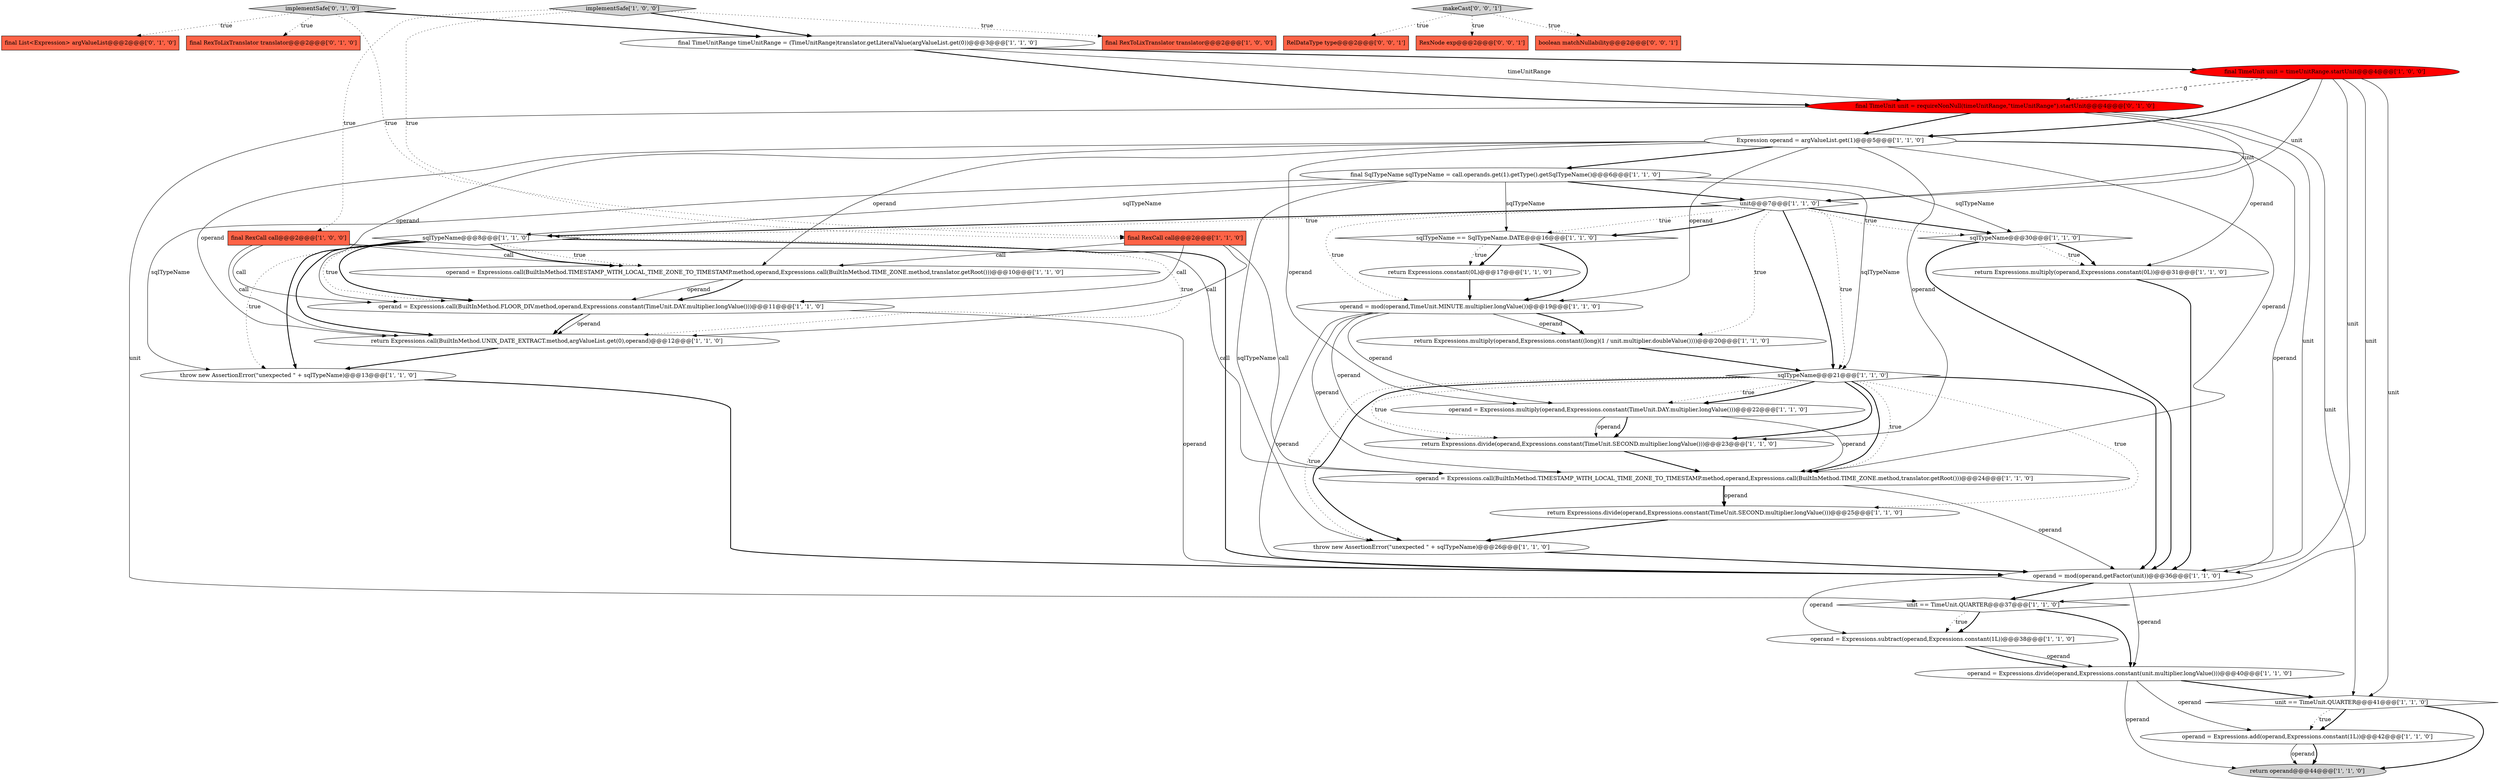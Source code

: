 digraph {
36 [style = filled, label = "implementSafe['0', '1', '0']", fillcolor = lightgray, shape = diamond image = "AAA0AAABBB2BBB"];
3 [style = filled, label = "unit == TimeUnit.QUARTER@@@41@@@['1', '1', '0']", fillcolor = white, shape = diamond image = "AAA0AAABBB1BBB"];
0 [style = filled, label = "final SqlTypeName sqlTypeName = call.operands.get(1).getType().getSqlTypeName()@@@6@@@['1', '1', '0']", fillcolor = white, shape = ellipse image = "AAA0AAABBB1BBB"];
31 [style = filled, label = "operand = Expressions.subtract(operand,Expressions.constant(1L))@@@38@@@['1', '1', '0']", fillcolor = white, shape = ellipse image = "AAA0AAABBB1BBB"];
40 [style = filled, label = "RelDataType type@@@2@@@['0', '0', '1']", fillcolor = tomato, shape = box image = "AAA0AAABBB3BBB"];
6 [style = filled, label = "operand = Expressions.call(BuiltInMethod.TIMESTAMP_WITH_LOCAL_TIME_ZONE_TO_TIMESTAMP.method,operand,Expressions.call(BuiltInMethod.TIME_ZONE.method,translator.getRoot()))@@@10@@@['1', '1', '0']", fillcolor = white, shape = ellipse image = "AAA0AAABBB1BBB"];
27 [style = filled, label = "final TimeUnit unit = timeUnitRange.startUnit@@@4@@@['1', '0', '0']", fillcolor = red, shape = ellipse image = "AAA1AAABBB1BBB"];
39 [style = filled, label = "RexNode exp@@@2@@@['0', '0', '1']", fillcolor = tomato, shape = box image = "AAA0AAABBB3BBB"];
29 [style = filled, label = "return Expressions.divide(operand,Expressions.constant(TimeUnit.SECOND.multiplier.longValue()))@@@25@@@['1', '1', '0']", fillcolor = white, shape = ellipse image = "AAA0AAABBB1BBB"];
20 [style = filled, label = "operand = Expressions.call(BuiltInMethod.TIMESTAMP_WITH_LOCAL_TIME_ZONE_TO_TIMESTAMP.method,operand,Expressions.call(BuiltInMethod.TIME_ZONE.method,translator.getRoot()))@@@24@@@['1', '1', '0']", fillcolor = white, shape = ellipse image = "AAA0AAABBB1BBB"];
24 [style = filled, label = "sqlTypeName@@@21@@@['1', '1', '0']", fillcolor = white, shape = diamond image = "AAA0AAABBB1BBB"];
33 [style = filled, label = "final List<Expression> argValueList@@@2@@@['0', '1', '0']", fillcolor = tomato, shape = box image = "AAA0AAABBB2BBB"];
26 [style = filled, label = "final RexToLixTranslator translator@@@2@@@['1', '0', '0']", fillcolor = tomato, shape = box image = "AAA0AAABBB1BBB"];
18 [style = filled, label = "operand = Expressions.call(BuiltInMethod.FLOOR_DIV.method,operand,Expressions.constant(TimeUnit.DAY.multiplier.longValue()))@@@11@@@['1', '1', '0']", fillcolor = white, shape = ellipse image = "AAA0AAABBB1BBB"];
13 [style = filled, label = "return Expressions.call(BuiltInMethod.UNIX_DATE_EXTRACT.method,argValueList.get(0),operand)@@@12@@@['1', '1', '0']", fillcolor = white, shape = ellipse image = "AAA0AAABBB1BBB"];
11 [style = filled, label = "return operand@@@44@@@['1', '1', '0']", fillcolor = lightgray, shape = ellipse image = "AAA0AAABBB1BBB"];
23 [style = filled, label = "operand = mod(operand,TimeUnit.MINUTE.multiplier.longValue())@@@19@@@['1', '1', '0']", fillcolor = white, shape = ellipse image = "AAA0AAABBB1BBB"];
15 [style = filled, label = "throw new AssertionError(\"unexpected \" + sqlTypeName)@@@13@@@['1', '1', '0']", fillcolor = white, shape = ellipse image = "AAA0AAABBB1BBB"];
38 [style = filled, label = "makeCast['0', '0', '1']", fillcolor = lightgray, shape = diamond image = "AAA0AAABBB3BBB"];
16 [style = filled, label = "operand = Expressions.multiply(operand,Expressions.constant(TimeUnit.DAY.multiplier.longValue()))@@@22@@@['1', '1', '0']", fillcolor = white, shape = ellipse image = "AAA0AAABBB1BBB"];
21 [style = filled, label = "operand = Expressions.add(operand,Expressions.constant(1L))@@@42@@@['1', '1', '0']", fillcolor = white, shape = ellipse image = "AAA0AAABBB1BBB"];
7 [style = filled, label = "operand = mod(operand,getFactor(unit))@@@36@@@['1', '1', '0']", fillcolor = white, shape = ellipse image = "AAA0AAABBB1BBB"];
5 [style = filled, label = "sqlTypeName@@@30@@@['1', '1', '0']", fillcolor = white, shape = diamond image = "AAA0AAABBB1BBB"];
22 [style = filled, label = "sqlTypeName == SqlTypeName.DATE@@@16@@@['1', '1', '0']", fillcolor = white, shape = diamond image = "AAA0AAABBB1BBB"];
12 [style = filled, label = "sqlTypeName@@@8@@@['1', '1', '0']", fillcolor = white, shape = diamond image = "AAA0AAABBB1BBB"];
30 [style = filled, label = "operand = Expressions.divide(operand,Expressions.constant(unit.multiplier.longValue()))@@@40@@@['1', '1', '0']", fillcolor = white, shape = ellipse image = "AAA0AAABBB1BBB"];
4 [style = filled, label = "return Expressions.multiply(operand,Expressions.constant((long)(1 / unit.multiplier.doubleValue())))@@@20@@@['1', '1', '0']", fillcolor = white, shape = ellipse image = "AAA0AAABBB1BBB"];
37 [style = filled, label = "boolean matchNullability@@@2@@@['0', '0', '1']", fillcolor = tomato, shape = box image = "AAA0AAABBB3BBB"];
9 [style = filled, label = "final TimeUnitRange timeUnitRange = (TimeUnitRange)translator.getLiteralValue(argValueList.get(0))@@@3@@@['1', '1', '0']", fillcolor = white, shape = ellipse image = "AAA0AAABBB1BBB"];
32 [style = filled, label = "final RexCall call@@@2@@@['1', '1', '0']", fillcolor = tomato, shape = box image = "AAA0AAABBB1BBB"];
8 [style = filled, label = "return Expressions.constant(0L)@@@17@@@['1', '1', '0']", fillcolor = white, shape = ellipse image = "AAA0AAABBB1BBB"];
10 [style = filled, label = "return Expressions.divide(operand,Expressions.constant(TimeUnit.SECOND.multiplier.longValue()))@@@23@@@['1', '1', '0']", fillcolor = white, shape = ellipse image = "AAA0AAABBB1BBB"];
25 [style = filled, label = "final RexCall call@@@2@@@['1', '0', '0']", fillcolor = tomato, shape = box image = "AAA0AAABBB1BBB"];
2 [style = filled, label = "unit == TimeUnit.QUARTER@@@37@@@['1', '1', '0']", fillcolor = white, shape = diamond image = "AAA0AAABBB1BBB"];
1 [style = filled, label = "throw new AssertionError(\"unexpected \" + sqlTypeName)@@@26@@@['1', '1', '0']", fillcolor = white, shape = ellipse image = "AAA0AAABBB1BBB"];
34 [style = filled, label = "final RexToLixTranslator translator@@@2@@@['0', '1', '0']", fillcolor = tomato, shape = box image = "AAA0AAABBB2BBB"];
17 [style = filled, label = "unit@@@7@@@['1', '1', '0']", fillcolor = white, shape = diamond image = "AAA0AAABBB1BBB"];
28 [style = filled, label = "implementSafe['1', '0', '0']", fillcolor = lightgray, shape = diamond image = "AAA0AAABBB1BBB"];
14 [style = filled, label = "Expression operand = argValueList.get(1)@@@5@@@['1', '1', '0']", fillcolor = white, shape = ellipse image = "AAA0AAABBB1BBB"];
35 [style = filled, label = "final TimeUnit unit = requireNonNull(timeUnitRange,\"timeUnitRange\").startUnit@@@4@@@['0', '1', '0']", fillcolor = red, shape = ellipse image = "AAA1AAABBB2BBB"];
19 [style = filled, label = "return Expressions.multiply(operand,Expressions.constant(0L))@@@31@@@['1', '1', '0']", fillcolor = white, shape = ellipse image = "AAA0AAABBB1BBB"];
27->3 [style = solid, label="unit"];
5->19 [style = dotted, label="true"];
28->25 [style = dotted, label="true"];
14->20 [style = solid, label="operand"];
38->39 [style = dotted, label="true"];
23->4 [style = solid, label="operand"];
7->30 [style = solid, label="operand"];
12->15 [style = dotted, label="true"];
28->9 [style = bold, label=""];
14->23 [style = solid, label="operand"];
9->35 [style = bold, label=""];
12->7 [style = bold, label=""];
22->8 [style = bold, label=""];
23->20 [style = solid, label="operand"];
27->2 [style = solid, label="unit"];
35->3 [style = solid, label="unit"];
31->30 [style = bold, label=""];
12->18 [style = bold, label=""];
25->6 [style = solid, label="call"];
32->6 [style = solid, label="call"];
25->13 [style = solid, label="call"];
32->18 [style = solid, label="call"];
29->1 [style = bold, label=""];
7->31 [style = solid, label="operand"];
16->20 [style = solid, label="operand"];
38->40 [style = dotted, label="true"];
31->30 [style = solid, label="operand"];
2->31 [style = bold, label=""];
24->10 [style = bold, label=""];
17->5 [style = bold, label=""];
35->7 [style = solid, label="unit"];
36->9 [style = bold, label=""];
8->23 [style = bold, label=""];
14->18 [style = solid, label="operand"];
9->35 [style = solid, label="timeUnitRange"];
0->17 [style = bold, label=""];
25->18 [style = solid, label="call"];
3->11 [style = bold, label=""];
30->11 [style = solid, label="operand"];
12->18 [style = dotted, label="true"];
30->21 [style = solid, label="operand"];
22->23 [style = bold, label=""];
17->23 [style = dotted, label="true"];
24->20 [style = bold, label=""];
32->13 [style = solid, label="call"];
21->11 [style = bold, label=""];
14->10 [style = solid, label="operand"];
12->6 [style = dotted, label="true"];
7->2 [style = bold, label=""];
5->7 [style = bold, label=""];
13->15 [style = bold, label=""];
24->7 [style = bold, label=""];
27->7 [style = solid, label="unit"];
6->18 [style = solid, label="operand"];
14->19 [style = solid, label="operand"];
38->37 [style = dotted, label="true"];
4->24 [style = bold, label=""];
27->14 [style = bold, label=""];
17->4 [style = dotted, label="true"];
6->18 [style = bold, label=""];
0->22 [style = solid, label="sqlTypeName"];
36->32 [style = dotted, label="true"];
18->7 [style = solid, label="operand"];
0->1 [style = solid, label="sqlTypeName"];
1->7 [style = bold, label=""];
35->14 [style = bold, label=""];
24->16 [style = dotted, label="true"];
9->27 [style = bold, label=""];
23->7 [style = solid, label="operand"];
5->19 [style = bold, label=""];
12->13 [style = bold, label=""];
0->12 [style = solid, label="sqlTypeName"];
17->12 [style = bold, label=""];
12->13 [style = dotted, label="true"];
28->32 [style = dotted, label="true"];
17->12 [style = dotted, label="true"];
30->3 [style = bold, label=""];
3->21 [style = dotted, label="true"];
24->20 [style = dotted, label="true"];
14->16 [style = solid, label="operand"];
17->22 [style = dotted, label="true"];
3->21 [style = bold, label=""];
24->1 [style = bold, label=""];
27->17 [style = solid, label="unit"];
35->17 [style = solid, label="unit"];
0->5 [style = solid, label="sqlTypeName"];
17->24 [style = dotted, label="true"];
27->35 [style = dashed, label="0"];
36->33 [style = dotted, label="true"];
32->20 [style = solid, label="call"];
24->1 [style = dotted, label="true"];
10->20 [style = bold, label=""];
0->15 [style = solid, label="sqlTypeName"];
15->7 [style = bold, label=""];
20->29 [style = bold, label=""];
16->10 [style = bold, label=""];
24->29 [style = dotted, label="true"];
18->13 [style = solid, label="operand"];
12->15 [style = bold, label=""];
23->4 [style = bold, label=""];
17->22 [style = bold, label=""];
25->20 [style = solid, label="call"];
12->6 [style = bold, label=""];
2->31 [style = dotted, label="true"];
21->11 [style = solid, label="operand"];
14->7 [style = solid, label="operand"];
20->29 [style = solid, label="operand"];
35->2 [style = solid, label="unit"];
24->10 [style = dotted, label="true"];
24->16 [style = bold, label=""];
23->16 [style = solid, label="operand"];
17->24 [style = bold, label=""];
22->8 [style = dotted, label="true"];
14->0 [style = bold, label=""];
16->10 [style = solid, label="operand"];
28->26 [style = dotted, label="true"];
18->13 [style = bold, label=""];
14->6 [style = solid, label="operand"];
0->24 [style = solid, label="sqlTypeName"];
23->10 [style = solid, label="operand"];
14->13 [style = solid, label="operand"];
20->7 [style = solid, label="operand"];
2->30 [style = bold, label=""];
36->34 [style = dotted, label="true"];
19->7 [style = bold, label=""];
17->5 [style = dotted, label="true"];
}
